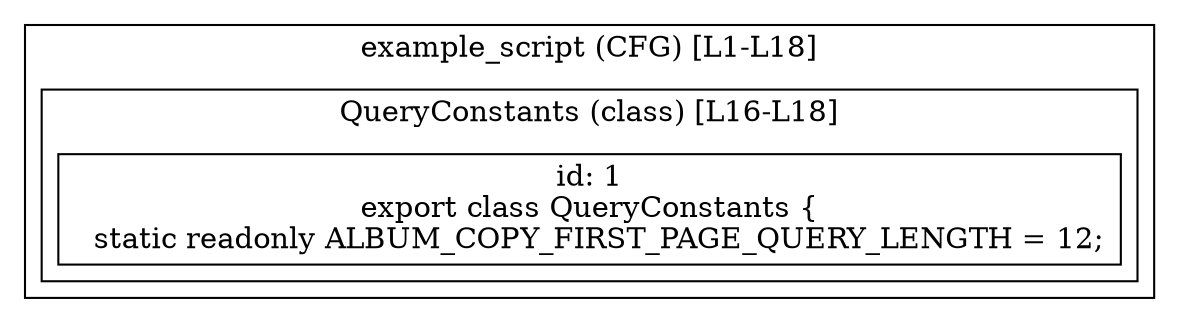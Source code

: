digraph "79.ts" {
  subgraph "cluster_1" {
    label="example_script (CFG) [L1-L18]";
  subgraph "cluster_2" {
    label="QueryConstants (class) [L16-L18]";
    node_2_1 [label="id: 1\nexport class QueryConstants {
  static readonly ALBUM_COPY_FIRST_PAGE_QUERY_LENGTH = 12;", shape=box];
  }
  }
}